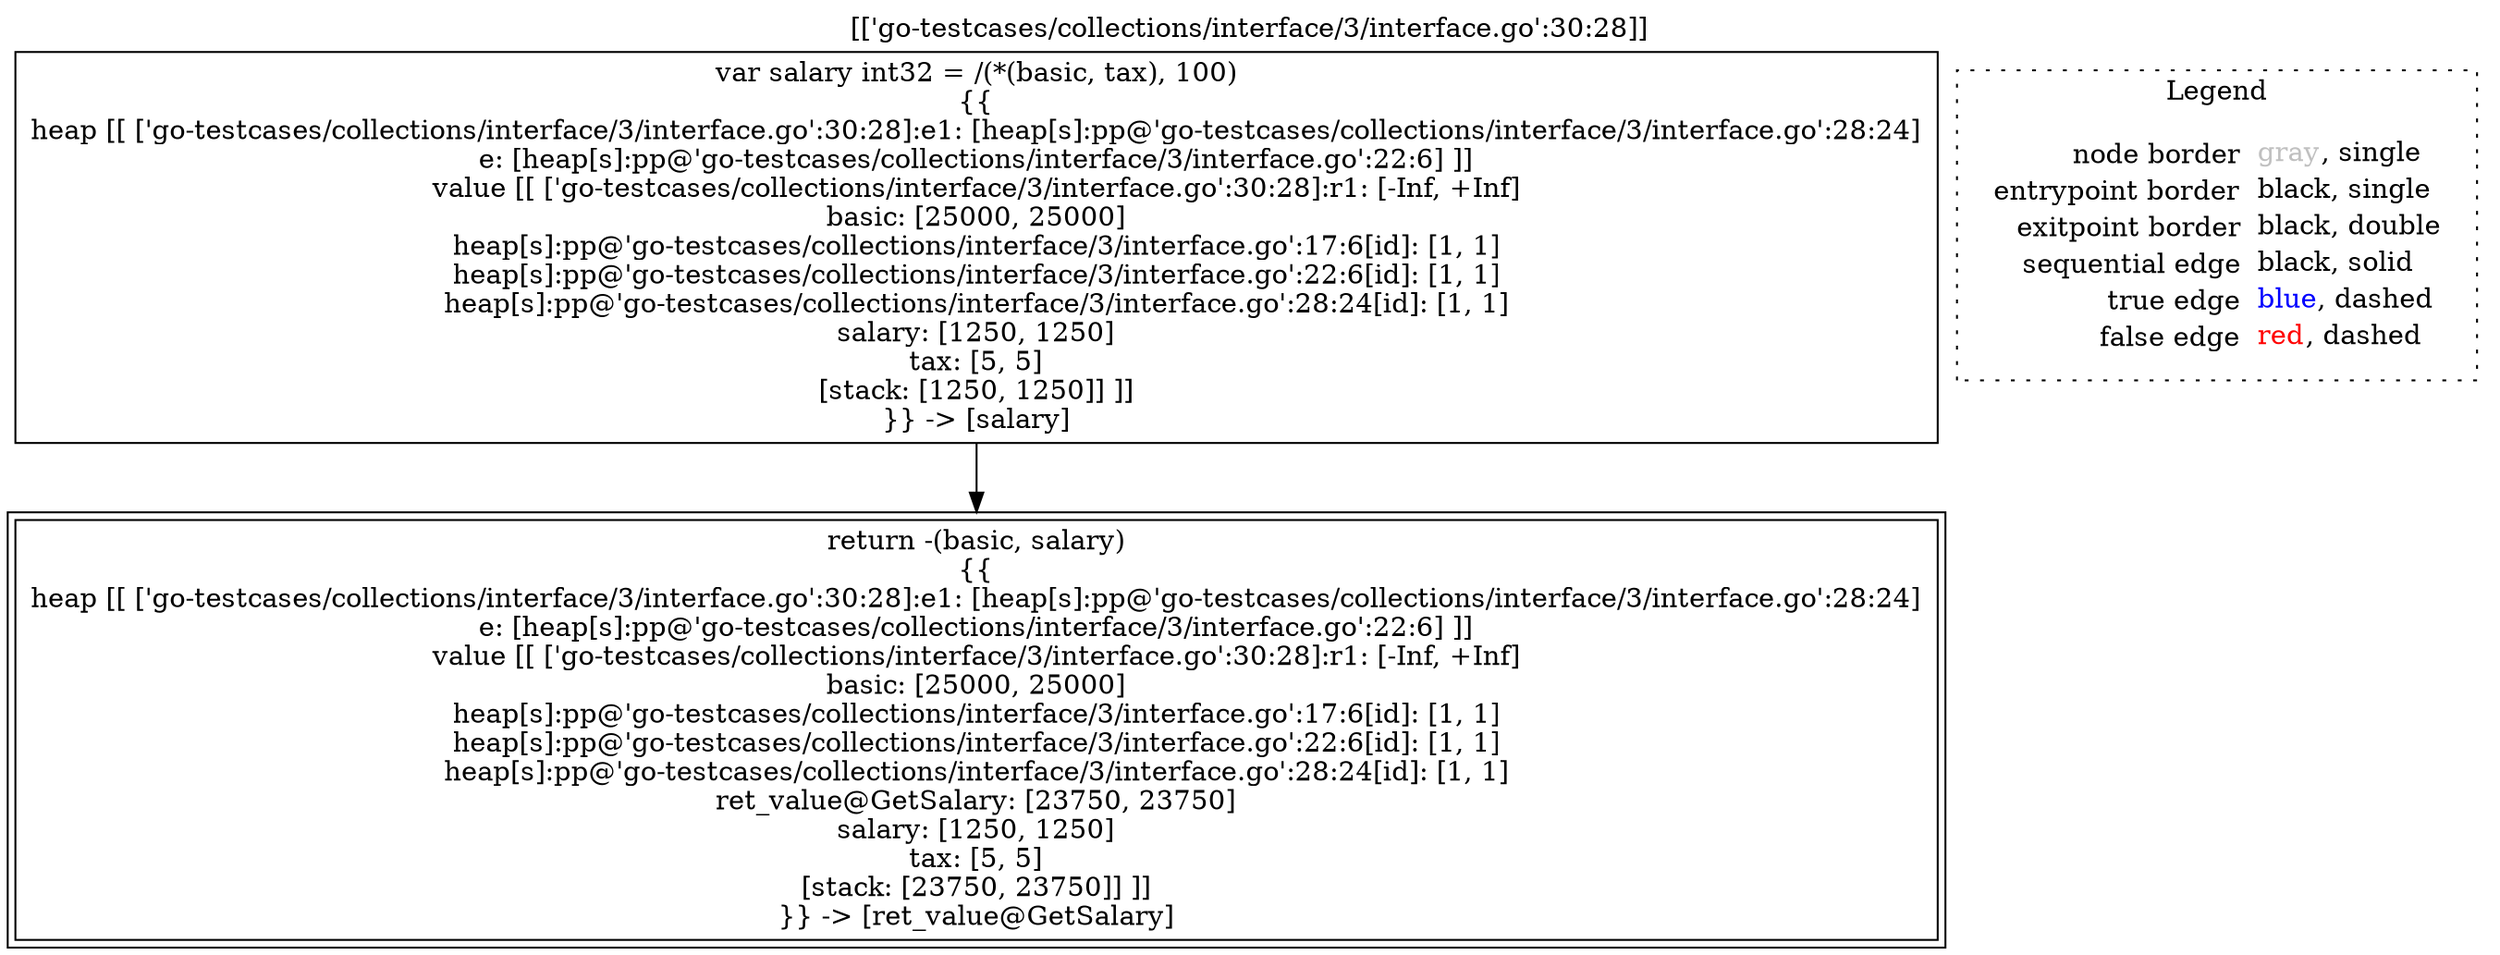 digraph {
	labelloc="t";
	label="[['go-testcases/collections/interface/3/interface.go':30:28]]";
	"node0" [shape="rect",color="black",label=<var salary int32 = /(*(basic, tax), 100)<BR/>{{<BR/>heap [[ ['go-testcases/collections/interface/3/interface.go':30:28]:e1: [heap[s]:pp@'go-testcases/collections/interface/3/interface.go':28:24]<BR/>e: [heap[s]:pp@'go-testcases/collections/interface/3/interface.go':22:6] ]]<BR/>value [[ ['go-testcases/collections/interface/3/interface.go':30:28]:r1: [-Inf, +Inf]<BR/>basic: [25000, 25000]<BR/>heap[s]:pp@'go-testcases/collections/interface/3/interface.go':17:6[id]: [1, 1]<BR/>heap[s]:pp@'go-testcases/collections/interface/3/interface.go':22:6[id]: [1, 1]<BR/>heap[s]:pp@'go-testcases/collections/interface/3/interface.go':28:24[id]: [1, 1]<BR/>salary: [1250, 1250]<BR/>tax: [5, 5]<BR/>[stack: [1250, 1250]] ]]<BR/>}} -&gt; [salary]>];
	"node1" [shape="rect",color="black",peripheries="2",label=<return -(basic, salary)<BR/>{{<BR/>heap [[ ['go-testcases/collections/interface/3/interface.go':30:28]:e1: [heap[s]:pp@'go-testcases/collections/interface/3/interface.go':28:24]<BR/>e: [heap[s]:pp@'go-testcases/collections/interface/3/interface.go':22:6] ]]<BR/>value [[ ['go-testcases/collections/interface/3/interface.go':30:28]:r1: [-Inf, +Inf]<BR/>basic: [25000, 25000]<BR/>heap[s]:pp@'go-testcases/collections/interface/3/interface.go':17:6[id]: [1, 1]<BR/>heap[s]:pp@'go-testcases/collections/interface/3/interface.go':22:6[id]: [1, 1]<BR/>heap[s]:pp@'go-testcases/collections/interface/3/interface.go':28:24[id]: [1, 1]<BR/>ret_value@GetSalary: [23750, 23750]<BR/>salary: [1250, 1250]<BR/>tax: [5, 5]<BR/>[stack: [23750, 23750]] ]]<BR/>}} -&gt; [ret_value@GetSalary]>];
	"node0" -> "node1" [color="black"];
subgraph cluster_legend {
	label="Legend";
	style=dotted;
	node [shape=plaintext];
	"legend" [label=<<table border="0" cellpadding="2" cellspacing="0" cellborder="0"><tr><td align="right">node border&nbsp;</td><td align="left"><font color="gray">gray</font>, single</td></tr><tr><td align="right">entrypoint border&nbsp;</td><td align="left"><font color="black">black</font>, single</td></tr><tr><td align="right">exitpoint border&nbsp;</td><td align="left"><font color="black">black</font>, double</td></tr><tr><td align="right">sequential edge&nbsp;</td><td align="left"><font color="black">black</font>, solid</td></tr><tr><td align="right">true edge&nbsp;</td><td align="left"><font color="blue">blue</font>, dashed</td></tr><tr><td align="right">false edge&nbsp;</td><td align="left"><font color="red">red</font>, dashed</td></tr></table>>];
}

}
